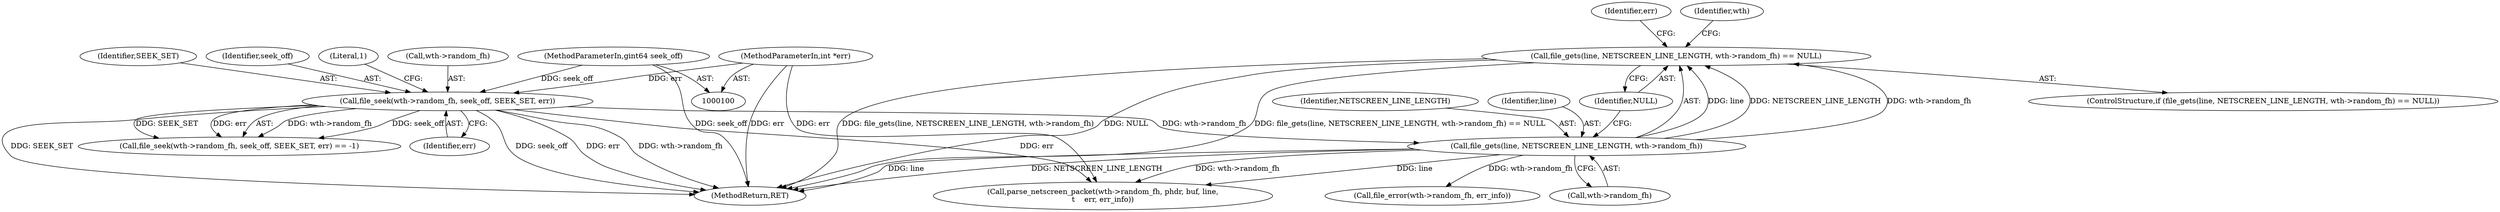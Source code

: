 digraph "0_wireshark_6a140eca7b78b230f1f90a739a32257476513c78_0@API" {
"1000124" [label="(Call,file_gets(line, NETSCREEN_LINE_LENGTH, wth->random_fh) == NULL)"];
"1000125" [label="(Call,file_gets(line, NETSCREEN_LINE_LENGTH, wth->random_fh))"];
"1000111" [label="(Call,file_seek(wth->random_fh, seek_off, SEEK_SET, err))"];
"1000102" [label="(MethodParameterIn,gint64 seek_off)"];
"1000105" [label="(MethodParameterIn,int *err)"];
"1000123" [label="(ControlStructure,if (file_gets(line, NETSCREEN_LINE_LENGTH, wth->random_fh) == NULL))"];
"1000127" [label="(Identifier,NETSCREEN_LINE_LENGTH)"];
"1000112" [label="(Call,wth->random_fh)"];
"1000116" [label="(Identifier,SEEK_SET)"];
"1000136" [label="(Call,file_error(wth->random_fh, err_info))"];
"1000126" [label="(Identifier,line)"];
"1000124" [label="(Call,file_gets(line, NETSCREEN_LINE_LENGTH, wth->random_fh) == NULL)"];
"1000125" [label="(Call,file_gets(line, NETSCREEN_LINE_LENGTH, wth->random_fh))"];
"1000105" [label="(MethodParameterIn,int *err)"];
"1000110" [label="(Call,file_seek(wth->random_fh, seek_off, SEEK_SET, err) == -1)"];
"1000102" [label="(MethodParameterIn,gint64 seek_off)"];
"1000117" [label="(Identifier,err)"];
"1000115" [label="(Identifier,seek_off)"];
"1000119" [label="(Literal,1)"];
"1000128" [label="(Call,wth->random_fh)"];
"1000135" [label="(Identifier,err)"];
"1000111" [label="(Call,file_seek(wth->random_fh, seek_off, SEEK_SET, err))"];
"1000163" [label="(MethodReturn,RET)"];
"1000156" [label="(Identifier,wth)"];
"1000154" [label="(Call,parse_netscreen_packet(wth->random_fh, phdr, buf, line,\n\t    err, err_info))"];
"1000131" [label="(Identifier,NULL)"];
"1000124" -> "1000123"  [label="AST: "];
"1000124" -> "1000131"  [label="CFG: "];
"1000125" -> "1000124"  [label="AST: "];
"1000131" -> "1000124"  [label="AST: "];
"1000135" -> "1000124"  [label="CFG: "];
"1000156" -> "1000124"  [label="CFG: "];
"1000124" -> "1000163"  [label="DDG: file_gets(line, NETSCREEN_LINE_LENGTH, wth->random_fh)"];
"1000124" -> "1000163"  [label="DDG: NULL"];
"1000124" -> "1000163"  [label="DDG: file_gets(line, NETSCREEN_LINE_LENGTH, wth->random_fh) == NULL"];
"1000125" -> "1000124"  [label="DDG: line"];
"1000125" -> "1000124"  [label="DDG: NETSCREEN_LINE_LENGTH"];
"1000125" -> "1000124"  [label="DDG: wth->random_fh"];
"1000125" -> "1000128"  [label="CFG: "];
"1000126" -> "1000125"  [label="AST: "];
"1000127" -> "1000125"  [label="AST: "];
"1000128" -> "1000125"  [label="AST: "];
"1000131" -> "1000125"  [label="CFG: "];
"1000125" -> "1000163"  [label="DDG: line"];
"1000125" -> "1000163"  [label="DDG: NETSCREEN_LINE_LENGTH"];
"1000111" -> "1000125"  [label="DDG: wth->random_fh"];
"1000125" -> "1000136"  [label="DDG: wth->random_fh"];
"1000125" -> "1000154"  [label="DDG: wth->random_fh"];
"1000125" -> "1000154"  [label="DDG: line"];
"1000111" -> "1000110"  [label="AST: "];
"1000111" -> "1000117"  [label="CFG: "];
"1000112" -> "1000111"  [label="AST: "];
"1000115" -> "1000111"  [label="AST: "];
"1000116" -> "1000111"  [label="AST: "];
"1000117" -> "1000111"  [label="AST: "];
"1000119" -> "1000111"  [label="CFG: "];
"1000111" -> "1000163"  [label="DDG: seek_off"];
"1000111" -> "1000163"  [label="DDG: err"];
"1000111" -> "1000163"  [label="DDG: wth->random_fh"];
"1000111" -> "1000163"  [label="DDG: SEEK_SET"];
"1000111" -> "1000110"  [label="DDG: wth->random_fh"];
"1000111" -> "1000110"  [label="DDG: seek_off"];
"1000111" -> "1000110"  [label="DDG: SEEK_SET"];
"1000111" -> "1000110"  [label="DDG: err"];
"1000102" -> "1000111"  [label="DDG: seek_off"];
"1000105" -> "1000111"  [label="DDG: err"];
"1000111" -> "1000154"  [label="DDG: err"];
"1000102" -> "1000100"  [label="AST: "];
"1000102" -> "1000163"  [label="DDG: seek_off"];
"1000105" -> "1000100"  [label="AST: "];
"1000105" -> "1000163"  [label="DDG: err"];
"1000105" -> "1000154"  [label="DDG: err"];
}
